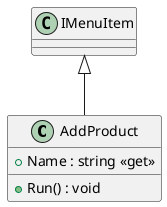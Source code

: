 @startuml
class AddProduct {
    + Name : string <<get>>
    + Run() : void
}
IMenuItem <|-- AddProduct
@enduml
